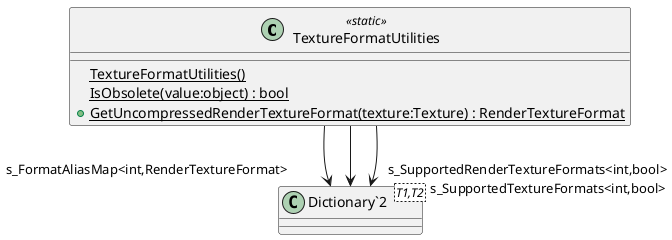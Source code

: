@startuml
class TextureFormatUtilities <<static>> {
    {static} TextureFormatUtilities()
    {static} IsObsolete(value:object) : bool
    + {static} GetUncompressedRenderTextureFormat(texture:Texture) : RenderTextureFormat
}
class "Dictionary`2"<T1,T2> {
}
TextureFormatUtilities --> "s_FormatAliasMap<int,RenderTextureFormat>" "Dictionary`2"
TextureFormatUtilities --> "s_SupportedRenderTextureFormats<int,bool>" "Dictionary`2"
TextureFormatUtilities --> "s_SupportedTextureFormats<int,bool>" "Dictionary`2"
@enduml
